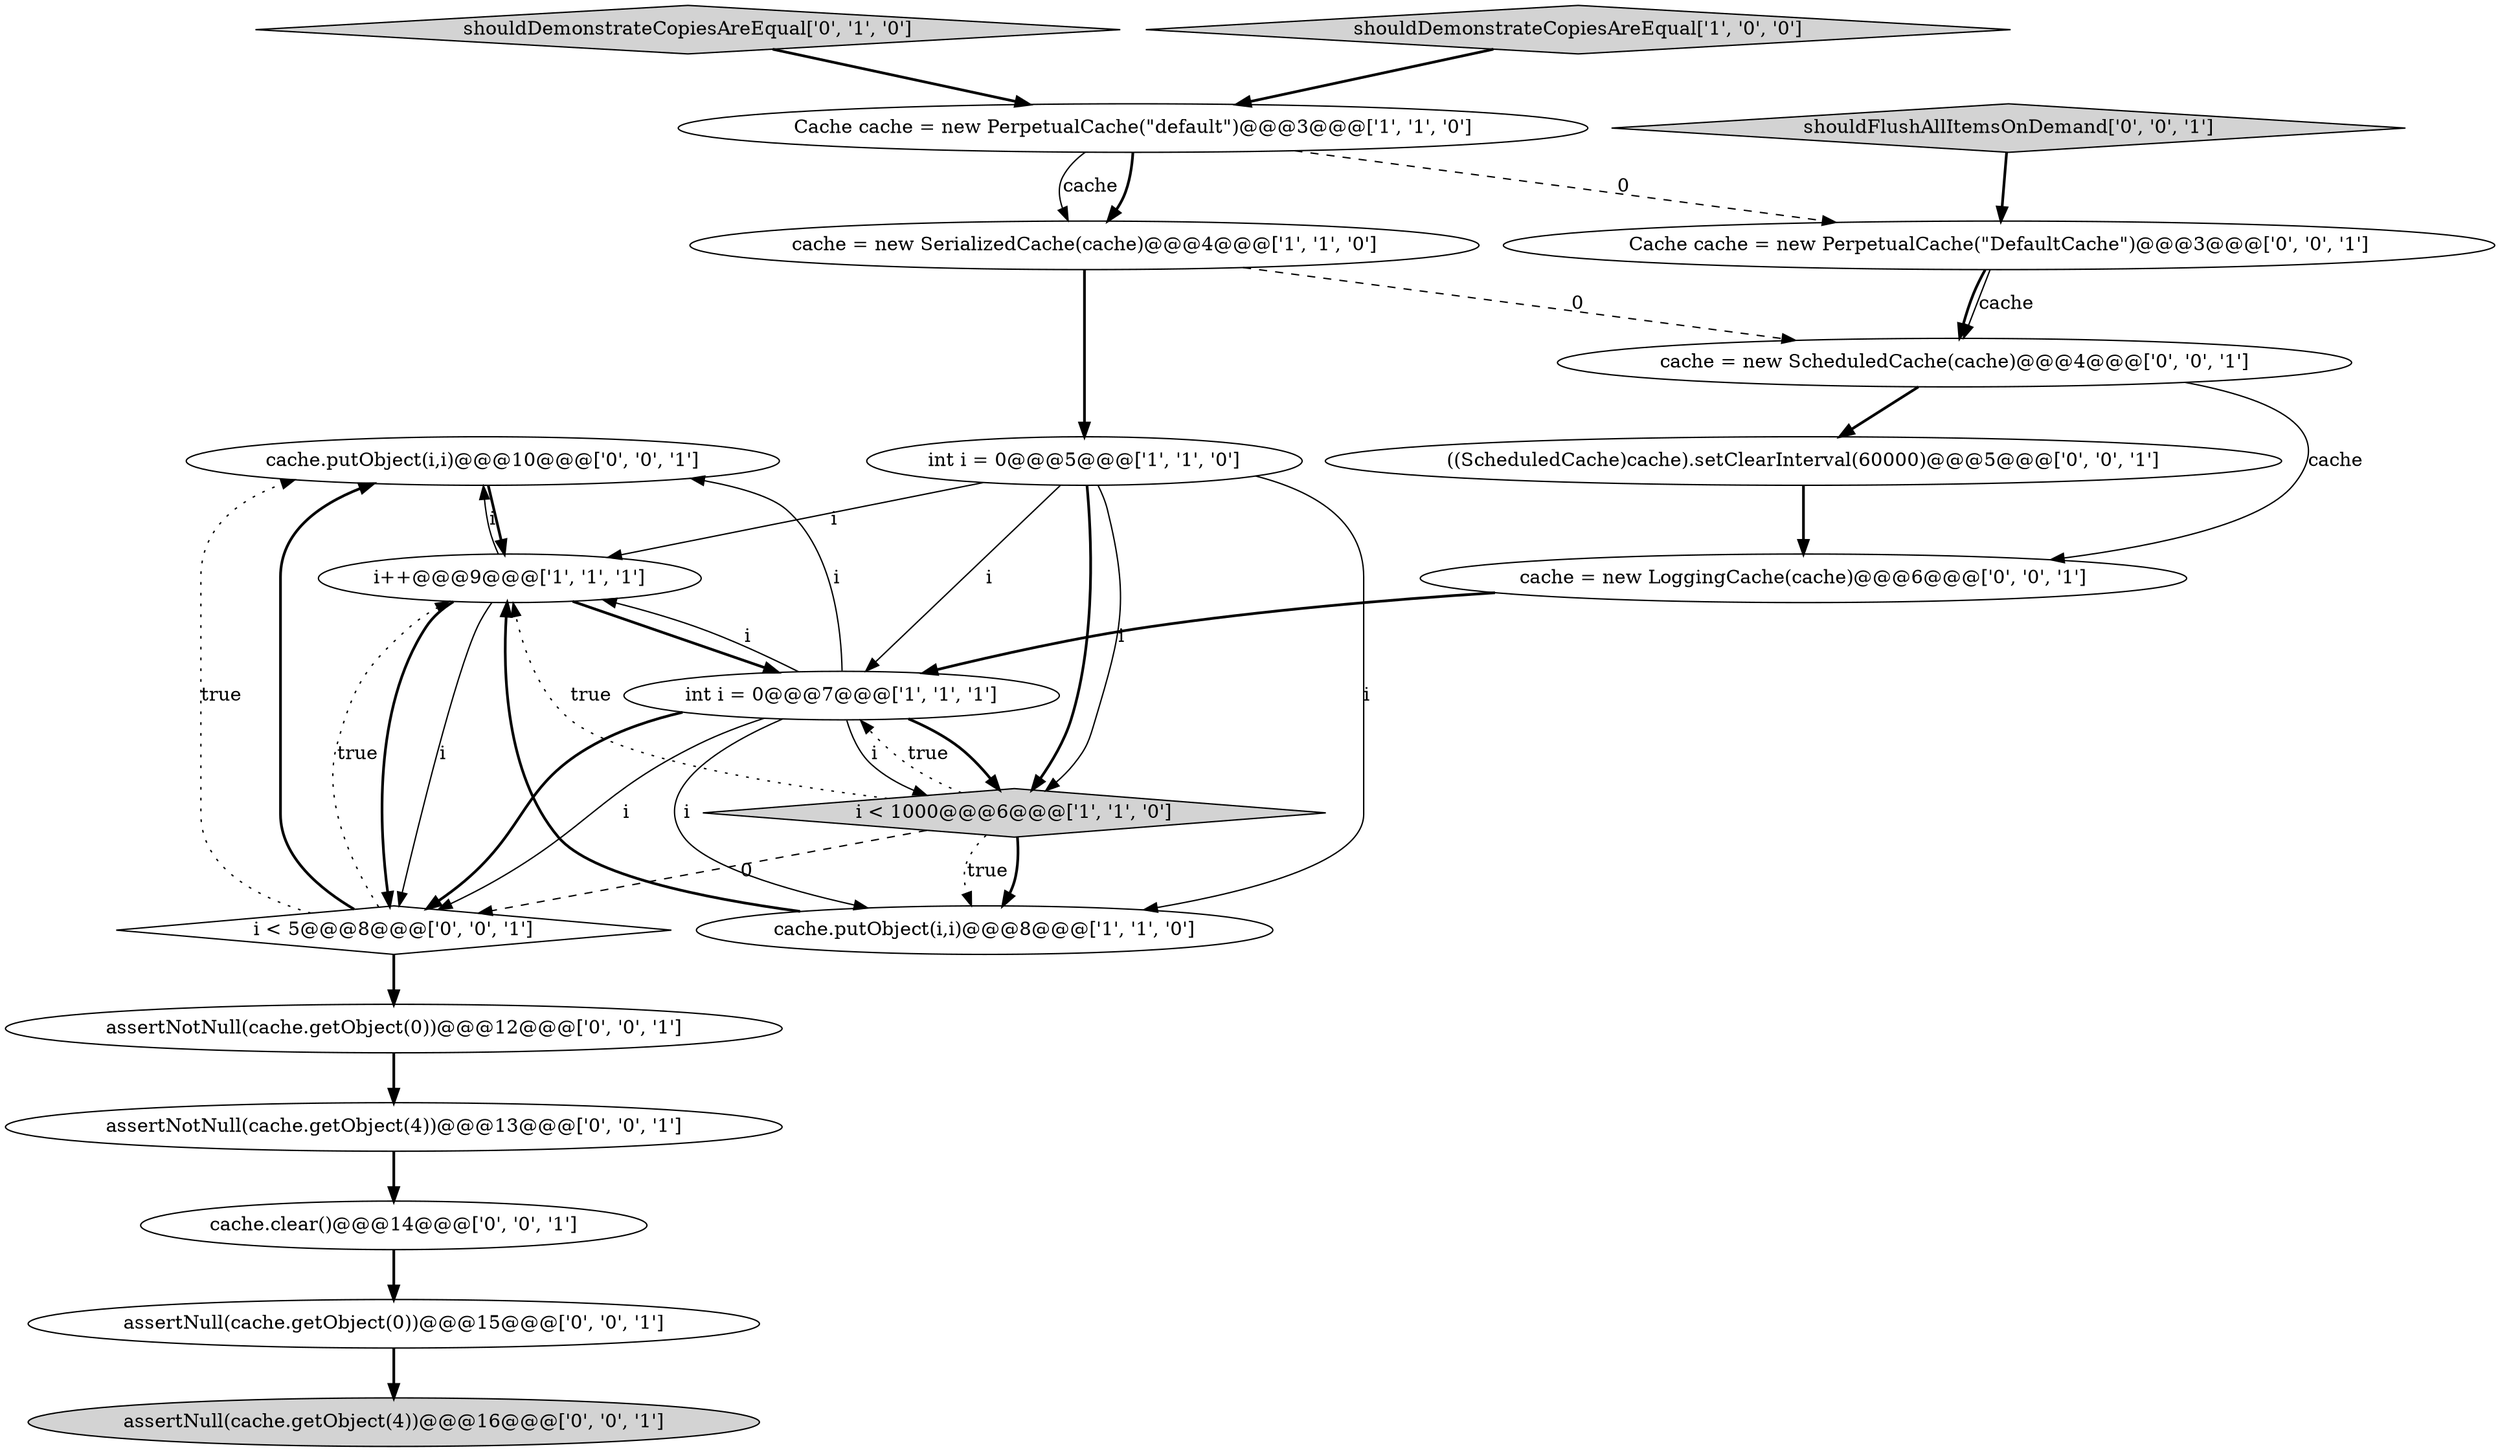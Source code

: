 digraph {
12 [style = filled, label = "cache.putObject(i,i)@@@10@@@['0', '0', '1']", fillcolor = white, shape = ellipse image = "AAA0AAABBB3BBB"];
6 [style = filled, label = "int i = 0@@@7@@@['1', '1', '1']", fillcolor = white, shape = ellipse image = "AAA0AAABBB1BBB"];
18 [style = filled, label = "i < 5@@@8@@@['0', '0', '1']", fillcolor = white, shape = diamond image = "AAA0AAABBB3BBB"];
17 [style = filled, label = "assertNull(cache.getObject(4))@@@16@@@['0', '0', '1']", fillcolor = lightgray, shape = ellipse image = "AAA0AAABBB3BBB"];
7 [style = filled, label = "cache.putObject(i,i)@@@8@@@['1', '1', '0']", fillcolor = white, shape = ellipse image = "AAA0AAABBB1BBB"];
16 [style = filled, label = "shouldFlushAllItemsOnDemand['0', '0', '1']", fillcolor = lightgray, shape = diamond image = "AAA0AAABBB3BBB"];
2 [style = filled, label = "i++@@@9@@@['1', '1', '1']", fillcolor = white, shape = ellipse image = "AAA0AAABBB1BBB"];
3 [style = filled, label = "cache = new SerializedCache(cache)@@@4@@@['1', '1', '0']", fillcolor = white, shape = ellipse image = "AAA0AAABBB1BBB"];
4 [style = filled, label = "int i = 0@@@5@@@['1', '1', '0']", fillcolor = white, shape = ellipse image = "AAA0AAABBB1BBB"];
8 [style = filled, label = "shouldDemonstrateCopiesAreEqual['0', '1', '0']", fillcolor = lightgray, shape = diamond image = "AAA0AAABBB2BBB"];
20 [style = filled, label = "((ScheduledCache)cache).setClearInterval(60000)@@@5@@@['0', '0', '1']", fillcolor = white, shape = ellipse image = "AAA0AAABBB3BBB"];
10 [style = filled, label = "assertNotNull(cache.getObject(4))@@@13@@@['0', '0', '1']", fillcolor = white, shape = ellipse image = "AAA0AAABBB3BBB"];
13 [style = filled, label = "cache = new LoggingCache(cache)@@@6@@@['0', '0', '1']", fillcolor = white, shape = ellipse image = "AAA0AAABBB3BBB"];
14 [style = filled, label = "Cache cache = new PerpetualCache(\"DefaultCache\")@@@3@@@['0', '0', '1']", fillcolor = white, shape = ellipse image = "AAA0AAABBB3BBB"];
5 [style = filled, label = "Cache cache = new PerpetualCache(\"default\")@@@3@@@['1', '1', '0']", fillcolor = white, shape = ellipse image = "AAA0AAABBB1BBB"];
11 [style = filled, label = "assertNotNull(cache.getObject(0))@@@12@@@['0', '0', '1']", fillcolor = white, shape = ellipse image = "AAA0AAABBB3BBB"];
19 [style = filled, label = "assertNull(cache.getObject(0))@@@15@@@['0', '0', '1']", fillcolor = white, shape = ellipse image = "AAA0AAABBB3BBB"];
0 [style = filled, label = "i < 1000@@@6@@@['1', '1', '0']", fillcolor = lightgray, shape = diamond image = "AAA0AAABBB1BBB"];
1 [style = filled, label = "shouldDemonstrateCopiesAreEqual['1', '0', '0']", fillcolor = lightgray, shape = diamond image = "AAA0AAABBB1BBB"];
15 [style = filled, label = "cache = new ScheduledCache(cache)@@@4@@@['0', '0', '1']", fillcolor = white, shape = ellipse image = "AAA0AAABBB3BBB"];
9 [style = filled, label = "cache.clear()@@@14@@@['0', '0', '1']", fillcolor = white, shape = ellipse image = "AAA0AAABBB3BBB"];
4->7 [style = solid, label="i"];
5->3 [style = bold, label=""];
1->5 [style = bold, label=""];
5->14 [style = dashed, label="0"];
20->13 [style = bold, label=""];
2->6 [style = bold, label=""];
6->18 [style = bold, label=""];
18->11 [style = bold, label=""];
18->12 [style = bold, label=""];
2->18 [style = bold, label=""];
6->0 [style = bold, label=""];
19->17 [style = bold, label=""];
6->7 [style = solid, label="i"];
0->6 [style = dotted, label="true"];
2->18 [style = solid, label="i"];
3->4 [style = bold, label=""];
4->0 [style = bold, label=""];
0->7 [style = bold, label=""];
6->0 [style = solid, label="i"];
4->2 [style = solid, label="i"];
4->6 [style = solid, label="i"];
6->18 [style = solid, label="i"];
18->2 [style = dotted, label="true"];
12->2 [style = bold, label=""];
6->2 [style = solid, label="i"];
18->12 [style = dotted, label="true"];
8->5 [style = bold, label=""];
11->10 [style = bold, label=""];
7->2 [style = bold, label=""];
15->20 [style = bold, label=""];
2->12 [style = solid, label="i"];
9->19 [style = bold, label=""];
3->15 [style = dashed, label="0"];
4->0 [style = solid, label="i"];
16->14 [style = bold, label=""];
0->18 [style = dashed, label="0"];
14->15 [style = bold, label=""];
10->9 [style = bold, label=""];
0->2 [style = dotted, label="true"];
6->12 [style = solid, label="i"];
13->6 [style = bold, label=""];
14->15 [style = solid, label="cache"];
5->3 [style = solid, label="cache"];
15->13 [style = solid, label="cache"];
0->7 [style = dotted, label="true"];
}
